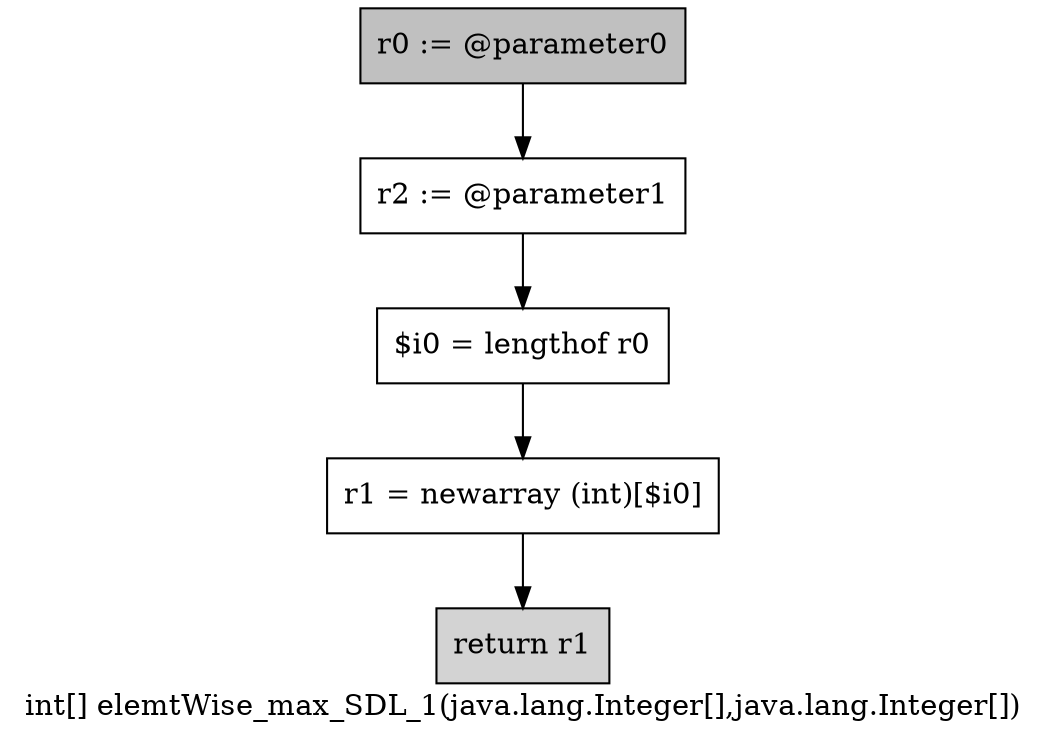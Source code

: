 digraph "int[] elemtWise_max_SDL_1(java.lang.Integer[],java.lang.Integer[])" {
    label="int[] elemtWise_max_SDL_1(java.lang.Integer[],java.lang.Integer[])";
    node [shape=box];
    "0" [style=filled,fillcolor=gray,label="r0 := @parameter0",];
    "1" [label="r2 := @parameter1",];
    "0"->"1";
    "2" [label="$i0 = lengthof r0",];
    "1"->"2";
    "3" [label="r1 = newarray (int)[$i0]",];
    "2"->"3";
    "4" [style=filled,fillcolor=lightgray,label="return r1",];
    "3"->"4";
}
